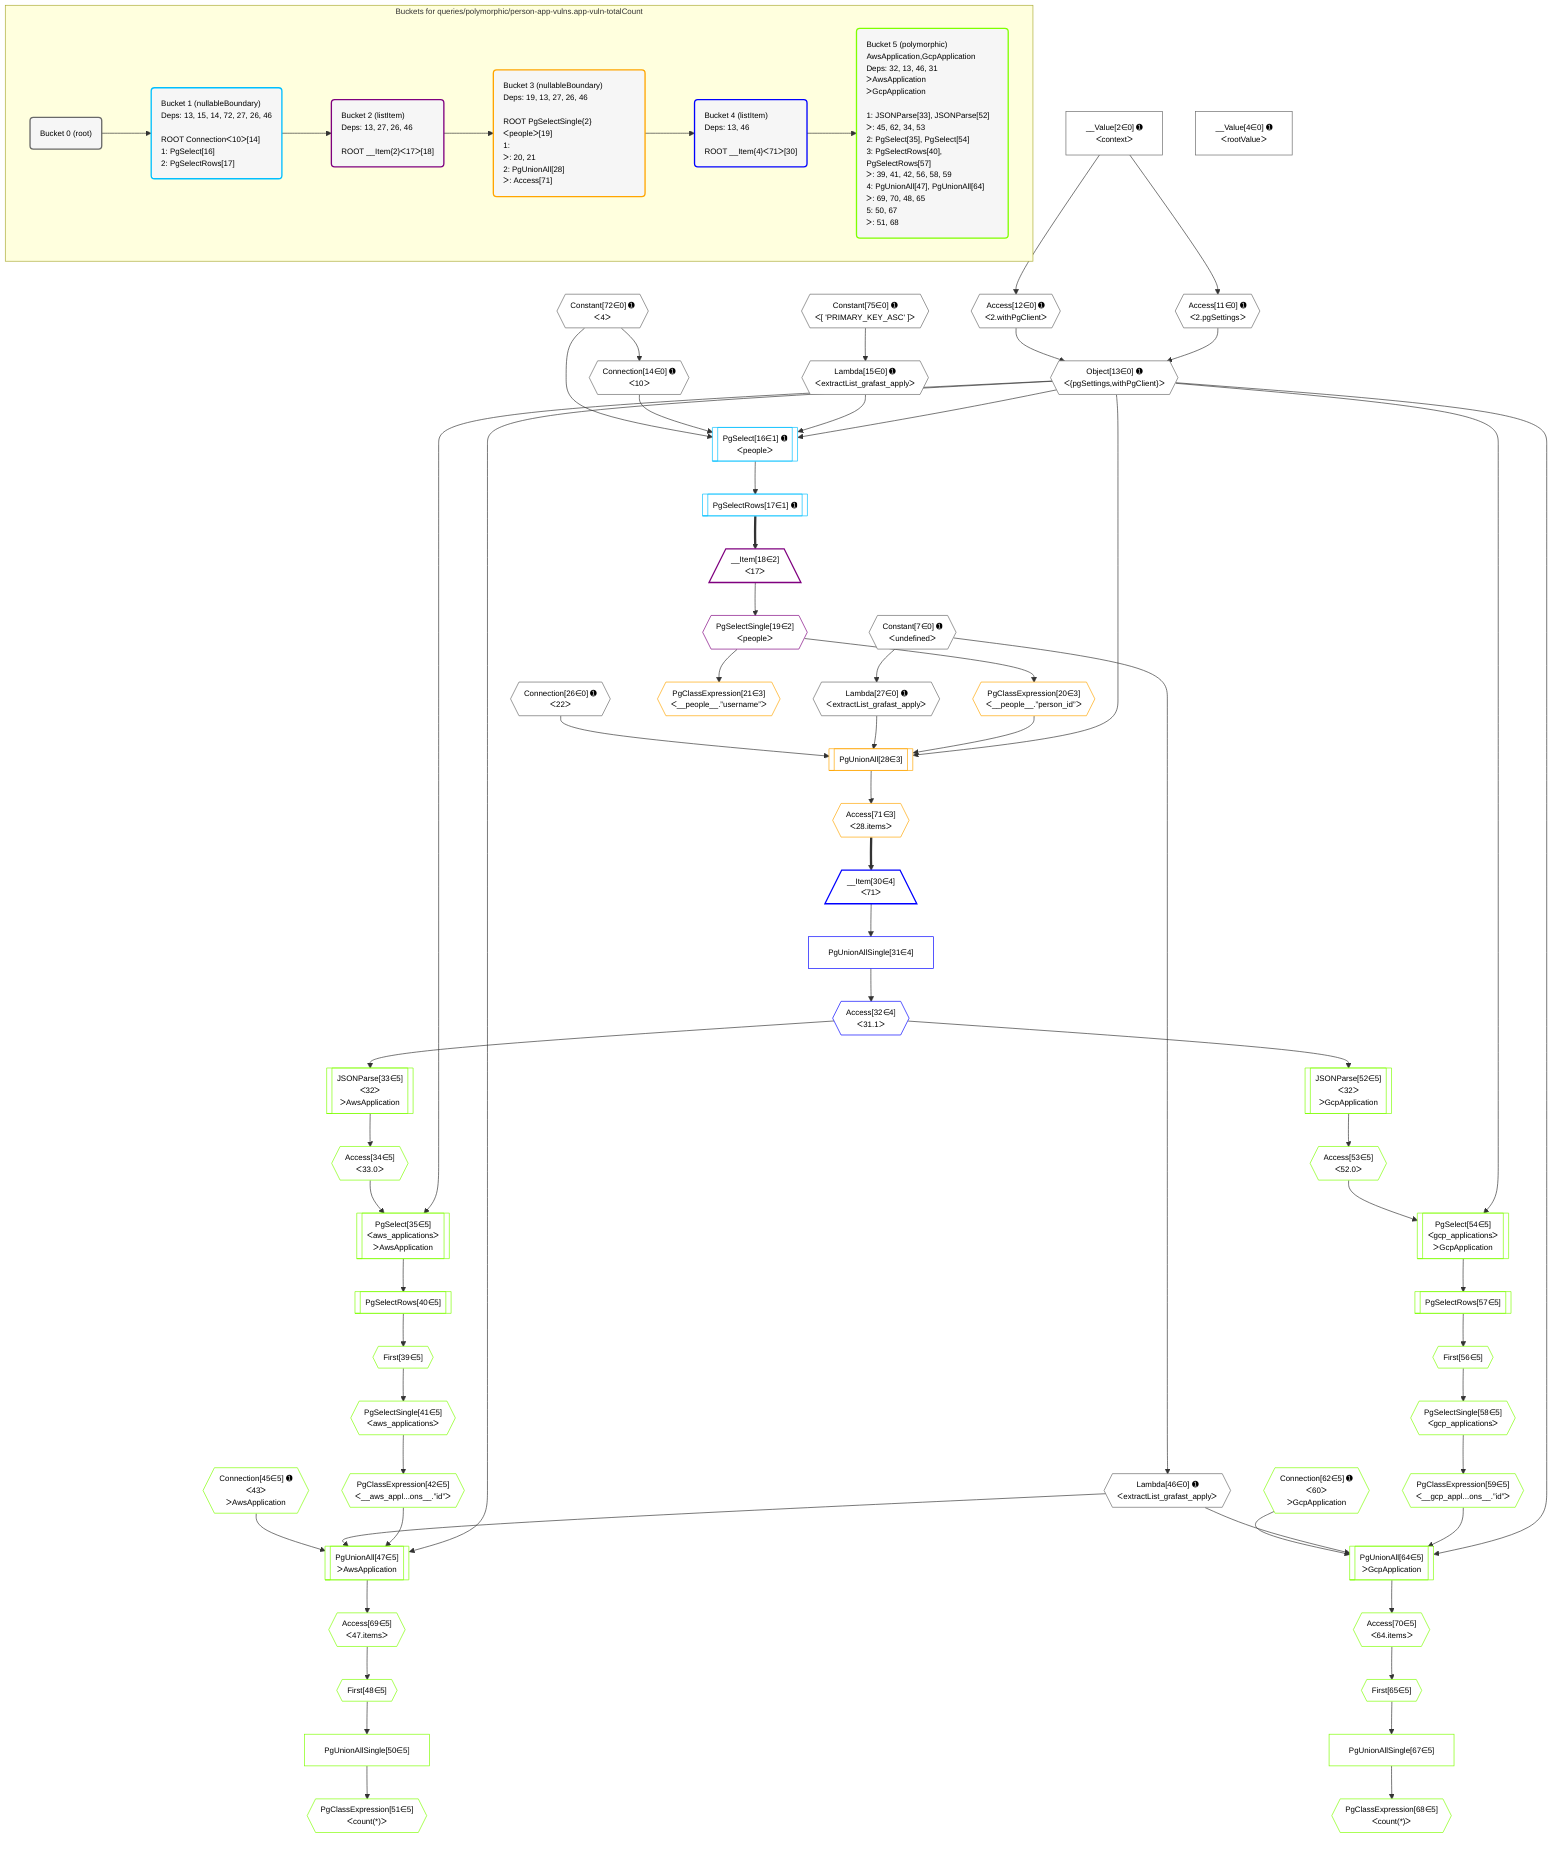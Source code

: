 %%{init: {'themeVariables': { 'fontSize': '12px'}}}%%
graph TD
    classDef path fill:#eee,stroke:#000,color:#000
    classDef plan fill:#fff,stroke-width:1px,color:#000
    classDef itemplan fill:#fff,stroke-width:2px,color:#000
    classDef unbatchedplan fill:#dff,stroke-width:1px,color:#000
    classDef sideeffectplan fill:#fcc,stroke-width:2px,color:#000
    classDef bucket fill:#f6f6f6,color:#000,stroke-width:2px,text-align:left


    %% plan dependencies
    Object13{{"Object[13∈0] ➊<br />ᐸ{pgSettings,withPgClient}ᐳ"}}:::plan
    Access11{{"Access[11∈0] ➊<br />ᐸ2.pgSettingsᐳ"}}:::plan
    Access12{{"Access[12∈0] ➊<br />ᐸ2.withPgClientᐳ"}}:::plan
    Access11 & Access12 --> Object13
    __Value2["__Value[2∈0] ➊<br />ᐸcontextᐳ"]:::plan
    __Value2 --> Access11
    __Value2 --> Access12
    Connection14{{"Connection[14∈0] ➊<br />ᐸ10ᐳ"}}:::plan
    Constant72{{"Constant[72∈0] ➊<br />ᐸ4ᐳ"}}:::plan
    Constant72 --> Connection14
    Lambda15{{"Lambda[15∈0] ➊<br />ᐸextractList_grafast_applyᐳ"}}:::plan
    Constant75{{"Constant[75∈0] ➊<br />ᐸ[ 'PRIMARY_KEY_ASC' ]ᐳ"}}:::plan
    Constant75 --> Lambda15
    Lambda27{{"Lambda[27∈0] ➊<br />ᐸextractList_grafast_applyᐳ"}}:::plan
    Constant7{{"Constant[7∈0] ➊<br />ᐸundefinedᐳ"}}:::plan
    Constant7 --> Lambda27
    Lambda46{{"Lambda[46∈0] ➊<br />ᐸextractList_grafast_applyᐳ"}}:::plan
    Constant7 --> Lambda46
    __Value4["__Value[4∈0] ➊<br />ᐸrootValueᐳ"]:::plan
    Connection26{{"Connection[26∈0] ➊<br />ᐸ22ᐳ"}}:::plan
    PgSelect16[["PgSelect[16∈1] ➊<br />ᐸpeopleᐳ"]]:::plan
    Object13 & Lambda15 & Connection14 & Constant72 --> PgSelect16
    PgSelectRows17[["PgSelectRows[17∈1] ➊"]]:::plan
    PgSelect16 --> PgSelectRows17
    __Item18[/"__Item[18∈2]<br />ᐸ17ᐳ"\]:::itemplan
    PgSelectRows17 ==> __Item18
    PgSelectSingle19{{"PgSelectSingle[19∈2]<br />ᐸpeopleᐳ"}}:::plan
    __Item18 --> PgSelectSingle19
    PgUnionAll28[["PgUnionAll[28∈3]"]]:::plan
    PgClassExpression20{{"PgClassExpression[20∈3]<br />ᐸ__people__.”person_id”ᐳ"}}:::plan
    Object13 & PgClassExpression20 & Lambda27 & Connection26 --> PgUnionAll28
    PgSelectSingle19 --> PgClassExpression20
    PgClassExpression21{{"PgClassExpression[21∈3]<br />ᐸ__people__.”username”ᐳ"}}:::plan
    PgSelectSingle19 --> PgClassExpression21
    Access71{{"Access[71∈3]<br />ᐸ28.itemsᐳ"}}:::plan
    PgUnionAll28 --> Access71
    __Item30[/"__Item[30∈4]<br />ᐸ71ᐳ"\]:::itemplan
    Access71 ==> __Item30
    PgUnionAllSingle31["PgUnionAllSingle[31∈4]"]:::plan
    __Item30 --> PgUnionAllSingle31
    Access32{{"Access[32∈4]<br />ᐸ31.1ᐳ"}}:::plan
    PgUnionAllSingle31 --> Access32
    PgUnionAll47[["PgUnionAll[47∈5]<br />ᐳAwsApplication"]]:::plan
    PgClassExpression42{{"PgClassExpression[42∈5]<br />ᐸ__aws_appl...ons__.”id”ᐳ"}}:::plan
    Connection45{{"Connection[45∈5] ➊<br />ᐸ43ᐳ<br />ᐳAwsApplication"}}:::plan
    Object13 & PgClassExpression42 & Lambda46 & Connection45 --> PgUnionAll47
    PgUnionAll64[["PgUnionAll[64∈5]<br />ᐳGcpApplication"]]:::plan
    PgClassExpression59{{"PgClassExpression[59∈5]<br />ᐸ__gcp_appl...ons__.”id”ᐳ"}}:::plan
    Connection62{{"Connection[62∈5] ➊<br />ᐸ60ᐳ<br />ᐳGcpApplication"}}:::plan
    Object13 & PgClassExpression59 & Lambda46 & Connection62 --> PgUnionAll64
    PgSelect35[["PgSelect[35∈5]<br />ᐸaws_applicationsᐳ<br />ᐳAwsApplication"]]:::plan
    Access34{{"Access[34∈5]<br />ᐸ33.0ᐳ"}}:::plan
    Object13 & Access34 --> PgSelect35
    PgSelect54[["PgSelect[54∈5]<br />ᐸgcp_applicationsᐳ<br />ᐳGcpApplication"]]:::plan
    Access53{{"Access[53∈5]<br />ᐸ52.0ᐳ"}}:::plan
    Object13 & Access53 --> PgSelect54
    JSONParse33[["JSONParse[33∈5]<br />ᐸ32ᐳ<br />ᐳAwsApplication"]]:::plan
    Access32 --> JSONParse33
    JSONParse33 --> Access34
    First39{{"First[39∈5]"}}:::plan
    PgSelectRows40[["PgSelectRows[40∈5]"]]:::plan
    PgSelectRows40 --> First39
    PgSelect35 --> PgSelectRows40
    PgSelectSingle41{{"PgSelectSingle[41∈5]<br />ᐸaws_applicationsᐳ"}}:::plan
    First39 --> PgSelectSingle41
    PgSelectSingle41 --> PgClassExpression42
    First48{{"First[48∈5]"}}:::plan
    Access69{{"Access[69∈5]<br />ᐸ47.itemsᐳ"}}:::plan
    Access69 --> First48
    PgUnionAllSingle50["PgUnionAllSingle[50∈5]"]:::plan
    First48 --> PgUnionAllSingle50
    PgClassExpression51{{"PgClassExpression[51∈5]<br />ᐸcount(*)ᐳ"}}:::plan
    PgUnionAllSingle50 --> PgClassExpression51
    JSONParse52[["JSONParse[52∈5]<br />ᐸ32ᐳ<br />ᐳGcpApplication"]]:::plan
    Access32 --> JSONParse52
    JSONParse52 --> Access53
    First56{{"First[56∈5]"}}:::plan
    PgSelectRows57[["PgSelectRows[57∈5]"]]:::plan
    PgSelectRows57 --> First56
    PgSelect54 --> PgSelectRows57
    PgSelectSingle58{{"PgSelectSingle[58∈5]<br />ᐸgcp_applicationsᐳ"}}:::plan
    First56 --> PgSelectSingle58
    PgSelectSingle58 --> PgClassExpression59
    First65{{"First[65∈5]"}}:::plan
    Access70{{"Access[70∈5]<br />ᐸ64.itemsᐳ"}}:::plan
    Access70 --> First65
    PgUnionAllSingle67["PgUnionAllSingle[67∈5]"]:::plan
    First65 --> PgUnionAllSingle67
    PgClassExpression68{{"PgClassExpression[68∈5]<br />ᐸcount(*)ᐳ"}}:::plan
    PgUnionAllSingle67 --> PgClassExpression68
    PgUnionAll47 --> Access69
    PgUnionAll64 --> Access70

    %% define steps

    subgraph "Buckets for queries/polymorphic/person-app-vulns.app-vuln-totalCount"
    Bucket0("Bucket 0 (root)"):::bucket
    classDef bucket0 stroke:#696969
    class Bucket0,__Value2,__Value4,Constant7,Access11,Access12,Object13,Connection14,Lambda15,Connection26,Lambda27,Lambda46,Constant72,Constant75 bucket0
    Bucket1("Bucket 1 (nullableBoundary)<br />Deps: 13, 15, 14, 72, 27, 26, 46<br /><br />ROOT Connectionᐸ10ᐳ[14]<br />1: PgSelect[16]<br />2: PgSelectRows[17]"):::bucket
    classDef bucket1 stroke:#00bfff
    class Bucket1,PgSelect16,PgSelectRows17 bucket1
    Bucket2("Bucket 2 (listItem)<br />Deps: 13, 27, 26, 46<br /><br />ROOT __Item{2}ᐸ17ᐳ[18]"):::bucket
    classDef bucket2 stroke:#7f007f
    class Bucket2,__Item18,PgSelectSingle19 bucket2
    Bucket3("Bucket 3 (nullableBoundary)<br />Deps: 19, 13, 27, 26, 46<br /><br />ROOT PgSelectSingle{2}ᐸpeopleᐳ[19]<br />1: <br />ᐳ: 20, 21<br />2: PgUnionAll[28]<br />ᐳ: Access[71]"):::bucket
    classDef bucket3 stroke:#ffa500
    class Bucket3,PgClassExpression20,PgClassExpression21,PgUnionAll28,Access71 bucket3
    Bucket4("Bucket 4 (listItem)<br />Deps: 13, 46<br /><br />ROOT __Item{4}ᐸ71ᐳ[30]"):::bucket
    classDef bucket4 stroke:#0000ff
    class Bucket4,__Item30,PgUnionAllSingle31,Access32 bucket4
    Bucket5("Bucket 5 (polymorphic)<br />AwsApplication,GcpApplication<br />Deps: 32, 13, 46, 31<br />ᐳAwsApplication<br />ᐳGcpApplication<br /><br />1: JSONParse[33], JSONParse[52]<br />ᐳ: 45, 62, 34, 53<br />2: PgSelect[35], PgSelect[54]<br />3: PgSelectRows[40], PgSelectRows[57]<br />ᐳ: 39, 41, 42, 56, 58, 59<br />4: PgUnionAll[47], PgUnionAll[64]<br />ᐳ: 69, 70, 48, 65<br />5: 50, 67<br />ᐳ: 51, 68"):::bucket
    classDef bucket5 stroke:#7fff00
    class Bucket5,JSONParse33,Access34,PgSelect35,First39,PgSelectRows40,PgSelectSingle41,PgClassExpression42,Connection45,PgUnionAll47,First48,PgUnionAllSingle50,PgClassExpression51,JSONParse52,Access53,PgSelect54,First56,PgSelectRows57,PgSelectSingle58,PgClassExpression59,Connection62,PgUnionAll64,First65,PgUnionAllSingle67,PgClassExpression68,Access69,Access70 bucket5
    Bucket0 --> Bucket1
    Bucket1 --> Bucket2
    Bucket2 --> Bucket3
    Bucket3 --> Bucket4
    Bucket4 --> Bucket5
    end